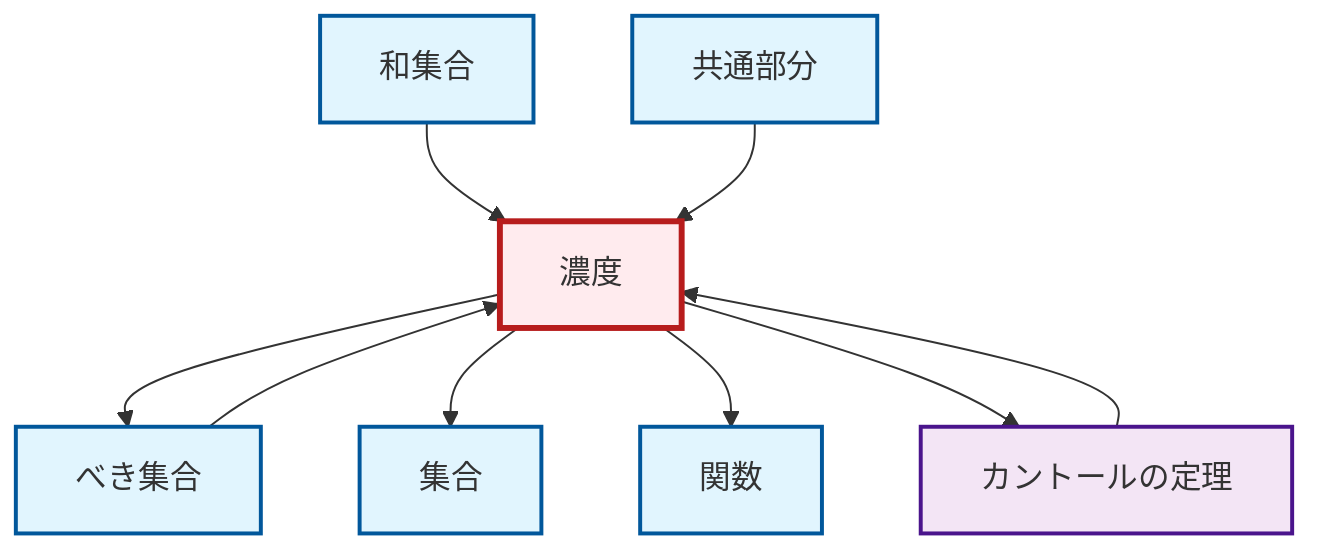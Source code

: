 graph TD
    classDef definition fill:#e1f5fe,stroke:#01579b,stroke-width:2px
    classDef theorem fill:#f3e5f5,stroke:#4a148c,stroke-width:2px
    classDef axiom fill:#fff3e0,stroke:#e65100,stroke-width:2px
    classDef example fill:#e8f5e9,stroke:#1b5e20,stroke-width:2px
    classDef current fill:#ffebee,stroke:#b71c1c,stroke-width:3px
    def-intersection["共通部分"]:::definition
    thm-cantor["カントールの定理"]:::theorem
    def-cardinality["濃度"]:::definition
    def-power-set["べき集合"]:::definition
    def-union["和集合"]:::definition
    def-function["関数"]:::definition
    def-set["集合"]:::definition
    def-cardinality --> def-power-set
    def-cardinality --> def-set
    def-union --> def-cardinality
    def-intersection --> def-cardinality
    def-cardinality --> def-function
    def-cardinality --> thm-cantor
    def-power-set --> def-cardinality
    thm-cantor --> def-cardinality
    class def-cardinality current